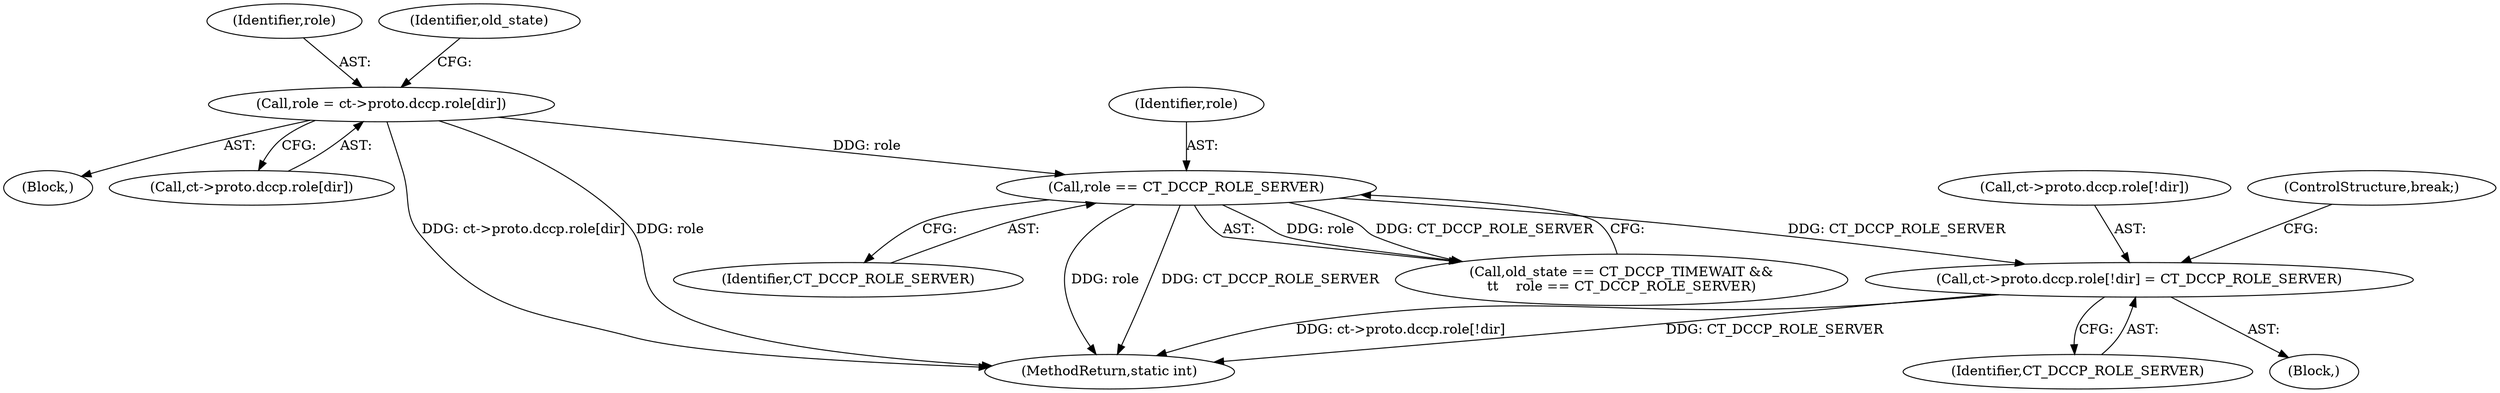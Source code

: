 digraph "0_linux_b22f5126a24b3b2f15448c3f2a254fc10cbc2b92_1@pointer" {
"1000223" [label="(Call,ct->proto.dccp.role[!dir] = CT_DCCP_ROLE_SERVER)"];
"1000208" [label="(Call,role == CT_DCCP_ROLE_SERVER)"];
"1000170" [label="(Call,role = ct->proto.dccp.role[dir])"];
"1000224" [label="(Call,ct->proto.dccp.role[!dir])"];
"1000204" [label="(Call,old_state == CT_DCCP_TIMEWAIT &&\n\t\t    role == CT_DCCP_ROLE_SERVER)"];
"1000234" [label="(Identifier,CT_DCCP_ROLE_SERVER)"];
"1000111" [label="(Block,)"];
"1000209" [label="(Identifier,role)"];
"1000171" [label="(Identifier,role)"];
"1000172" [label="(Call,ct->proto.dccp.role[dir])"];
"1000211" [label="(Block,)"];
"1000210" [label="(Identifier,CT_DCCP_ROLE_SERVER)"];
"1000223" [label="(Call,ct->proto.dccp.role[!dir] = CT_DCCP_ROLE_SERVER)"];
"1000182" [label="(Identifier,old_state)"];
"1000235" [label="(ControlStructure,break;)"];
"1000451" [label="(MethodReturn,static int)"];
"1000208" [label="(Call,role == CT_DCCP_ROLE_SERVER)"];
"1000170" [label="(Call,role = ct->proto.dccp.role[dir])"];
"1000223" -> "1000211"  [label="AST: "];
"1000223" -> "1000234"  [label="CFG: "];
"1000224" -> "1000223"  [label="AST: "];
"1000234" -> "1000223"  [label="AST: "];
"1000235" -> "1000223"  [label="CFG: "];
"1000223" -> "1000451"  [label="DDG: CT_DCCP_ROLE_SERVER"];
"1000223" -> "1000451"  [label="DDG: ct->proto.dccp.role[!dir]"];
"1000208" -> "1000223"  [label="DDG: CT_DCCP_ROLE_SERVER"];
"1000208" -> "1000204"  [label="AST: "];
"1000208" -> "1000210"  [label="CFG: "];
"1000209" -> "1000208"  [label="AST: "];
"1000210" -> "1000208"  [label="AST: "];
"1000204" -> "1000208"  [label="CFG: "];
"1000208" -> "1000451"  [label="DDG: role"];
"1000208" -> "1000451"  [label="DDG: CT_DCCP_ROLE_SERVER"];
"1000208" -> "1000204"  [label="DDG: role"];
"1000208" -> "1000204"  [label="DDG: CT_DCCP_ROLE_SERVER"];
"1000170" -> "1000208"  [label="DDG: role"];
"1000170" -> "1000111"  [label="AST: "];
"1000170" -> "1000172"  [label="CFG: "];
"1000171" -> "1000170"  [label="AST: "];
"1000172" -> "1000170"  [label="AST: "];
"1000182" -> "1000170"  [label="CFG: "];
"1000170" -> "1000451"  [label="DDG: ct->proto.dccp.role[dir]"];
"1000170" -> "1000451"  [label="DDG: role"];
}
